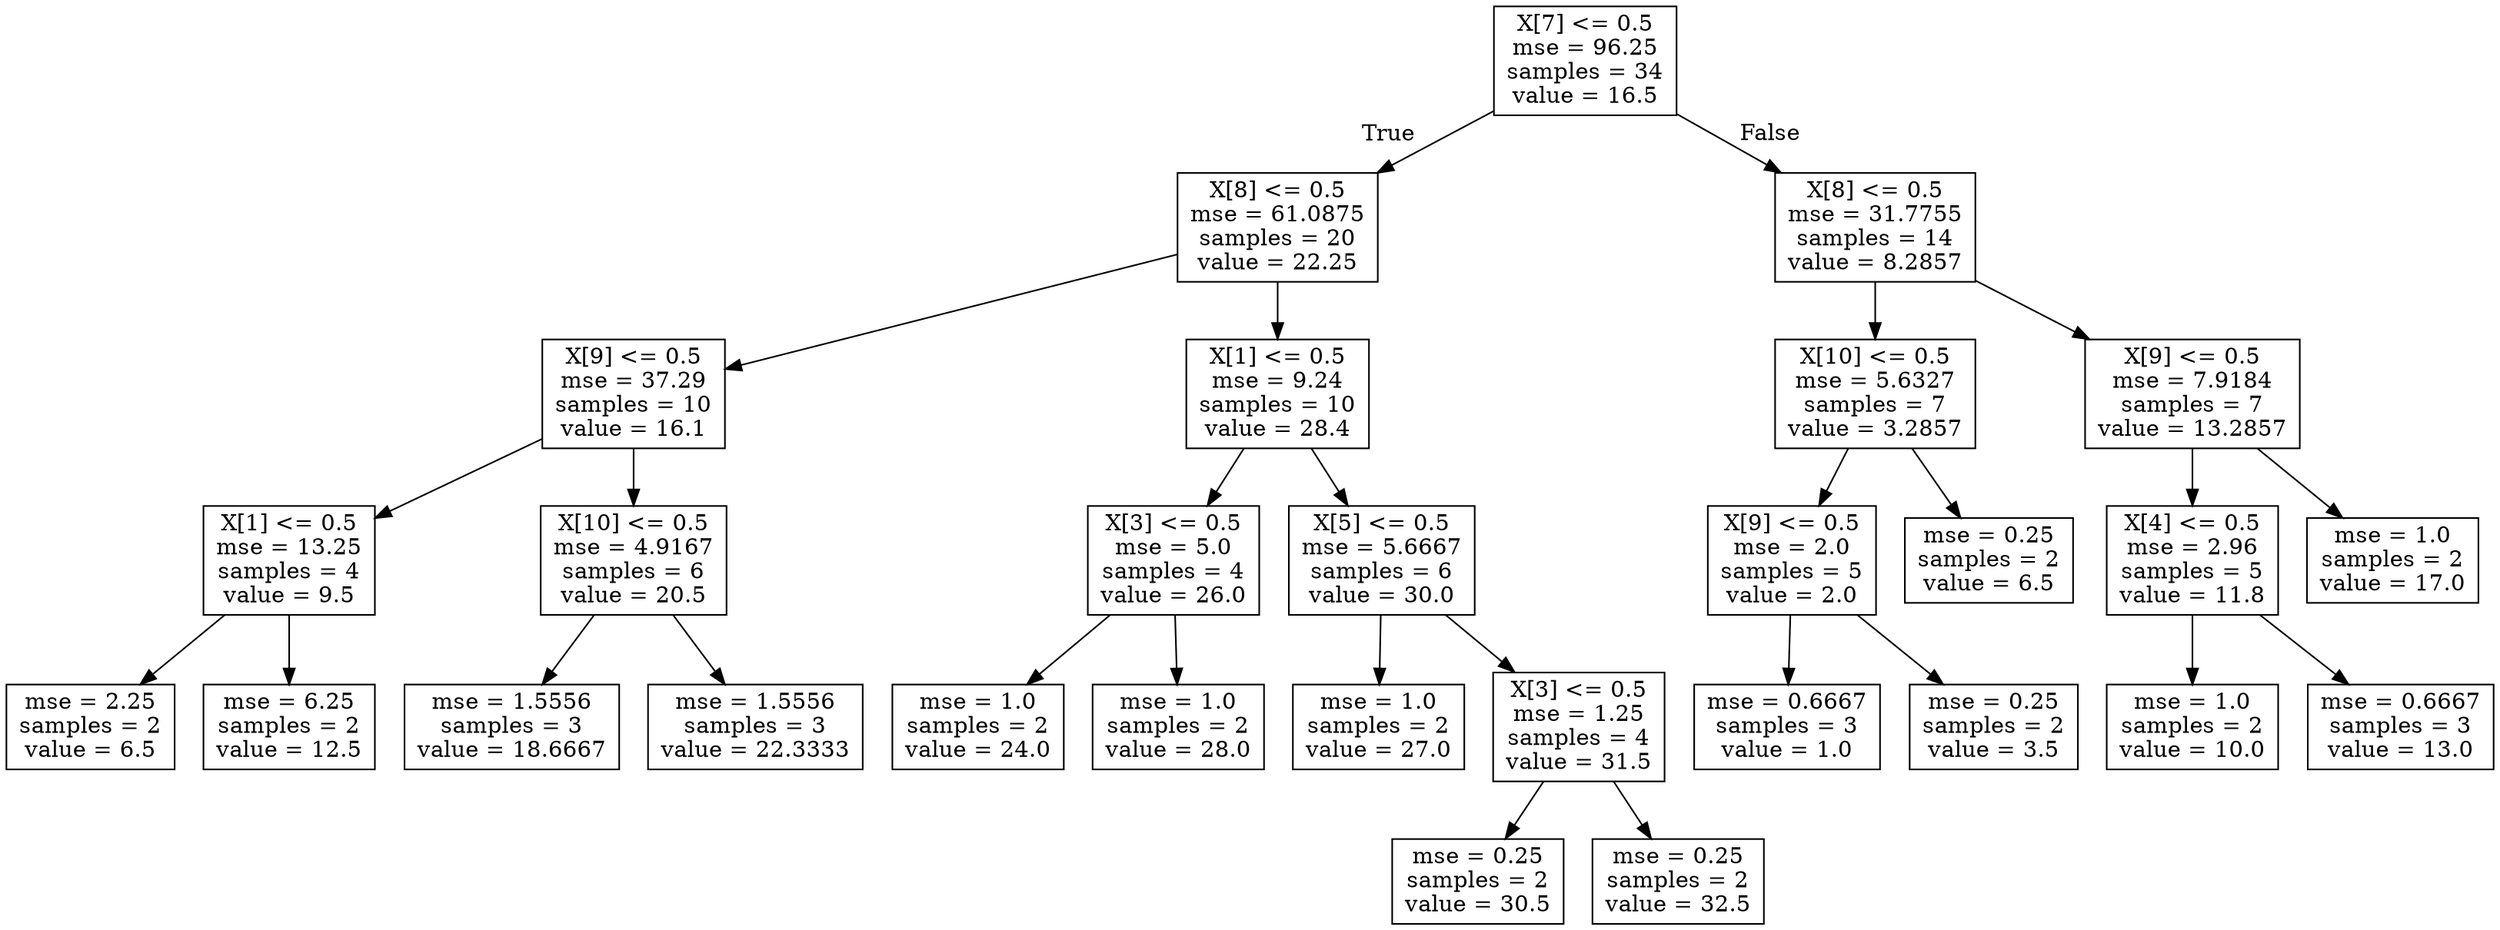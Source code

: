 digraph Tree {
node [shape=box] ;
0 [label="X[7] <= 0.5\nmse = 96.25\nsamples = 34\nvalue = 16.5"] ;
1 [label="X[8] <= 0.5\nmse = 61.0875\nsamples = 20\nvalue = 22.25"] ;
0 -> 1 [labeldistance=2.5, labelangle=45, headlabel="True"] ;
2 [label="X[9] <= 0.5\nmse = 37.29\nsamples = 10\nvalue = 16.1"] ;
1 -> 2 ;
3 [label="X[1] <= 0.5\nmse = 13.25\nsamples = 4\nvalue = 9.5"] ;
2 -> 3 ;
4 [label="mse = 2.25\nsamples = 2\nvalue = 6.5"] ;
3 -> 4 ;
5 [label="mse = 6.25\nsamples = 2\nvalue = 12.5"] ;
3 -> 5 ;
6 [label="X[10] <= 0.5\nmse = 4.9167\nsamples = 6\nvalue = 20.5"] ;
2 -> 6 ;
7 [label="mse = 1.5556\nsamples = 3\nvalue = 18.6667"] ;
6 -> 7 ;
8 [label="mse = 1.5556\nsamples = 3\nvalue = 22.3333"] ;
6 -> 8 ;
9 [label="X[1] <= 0.5\nmse = 9.24\nsamples = 10\nvalue = 28.4"] ;
1 -> 9 ;
10 [label="X[3] <= 0.5\nmse = 5.0\nsamples = 4\nvalue = 26.0"] ;
9 -> 10 ;
11 [label="mse = 1.0\nsamples = 2\nvalue = 24.0"] ;
10 -> 11 ;
12 [label="mse = 1.0\nsamples = 2\nvalue = 28.0"] ;
10 -> 12 ;
13 [label="X[5] <= 0.5\nmse = 5.6667\nsamples = 6\nvalue = 30.0"] ;
9 -> 13 ;
14 [label="mse = 1.0\nsamples = 2\nvalue = 27.0"] ;
13 -> 14 ;
15 [label="X[3] <= 0.5\nmse = 1.25\nsamples = 4\nvalue = 31.5"] ;
13 -> 15 ;
16 [label="mse = 0.25\nsamples = 2\nvalue = 30.5"] ;
15 -> 16 ;
17 [label="mse = 0.25\nsamples = 2\nvalue = 32.5"] ;
15 -> 17 ;
18 [label="X[8] <= 0.5\nmse = 31.7755\nsamples = 14\nvalue = 8.2857"] ;
0 -> 18 [labeldistance=2.5, labelangle=-45, headlabel="False"] ;
19 [label="X[10] <= 0.5\nmse = 5.6327\nsamples = 7\nvalue = 3.2857"] ;
18 -> 19 ;
20 [label="X[9] <= 0.5\nmse = 2.0\nsamples = 5\nvalue = 2.0"] ;
19 -> 20 ;
21 [label="mse = 0.6667\nsamples = 3\nvalue = 1.0"] ;
20 -> 21 ;
22 [label="mse = 0.25\nsamples = 2\nvalue = 3.5"] ;
20 -> 22 ;
23 [label="mse = 0.25\nsamples = 2\nvalue = 6.5"] ;
19 -> 23 ;
24 [label="X[9] <= 0.5\nmse = 7.9184\nsamples = 7\nvalue = 13.2857"] ;
18 -> 24 ;
25 [label="X[4] <= 0.5\nmse = 2.96\nsamples = 5\nvalue = 11.8"] ;
24 -> 25 ;
26 [label="mse = 1.0\nsamples = 2\nvalue = 10.0"] ;
25 -> 26 ;
27 [label="mse = 0.6667\nsamples = 3\nvalue = 13.0"] ;
25 -> 27 ;
28 [label="mse = 1.0\nsamples = 2\nvalue = 17.0"] ;
24 -> 28 ;
}
